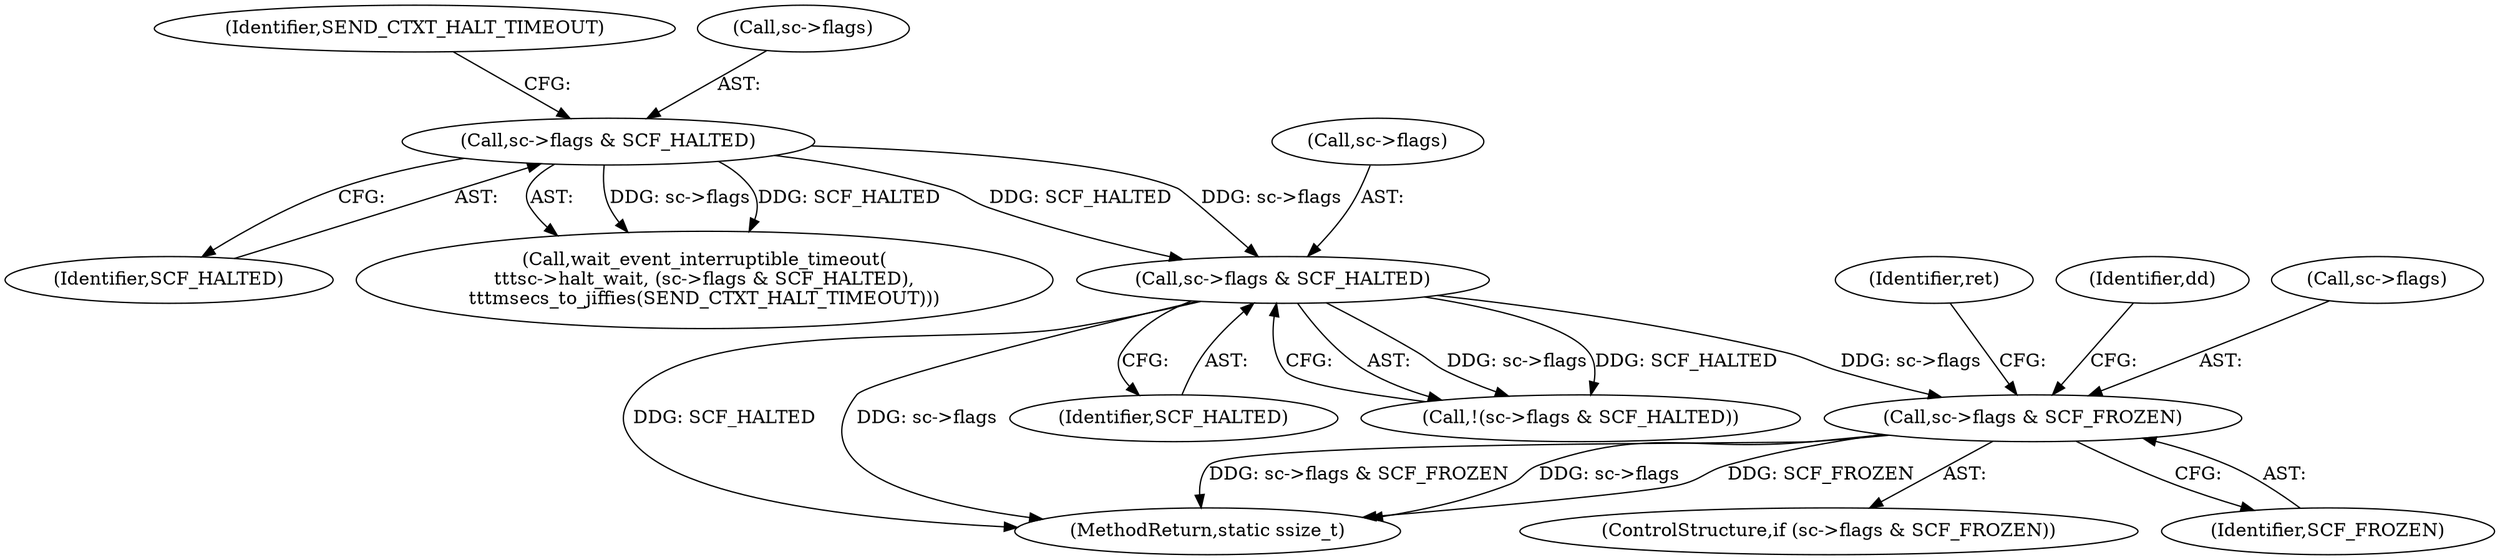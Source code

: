 digraph "0_linux_e6bd18f57aad1a2d1ef40e646d03ed0f2515c9e3_3@pointer" {
"1000583" [label="(Call,sc->flags & SCF_FROZEN)"];
"1000571" [label="(Call,sc->flags & SCF_HALTED)"];
"1000562" [label="(Call,sc->flags & SCF_HALTED)"];
"1000571" [label="(Call,sc->flags & SCF_HALTED)"];
"1000641" [label="(Identifier,ret)"];
"1000570" [label="(Call,!(sc->flags & SCF_HALTED))"];
"1000562" [label="(Call,sc->flags & SCF_HALTED)"];
"1000566" [label="(Identifier,SCF_HALTED)"];
"1000587" [label="(Identifier,SCF_FROZEN)"];
"1000568" [label="(Identifier,SEND_CTXT_HALT_TIMEOUT)"];
"1000591" [label="(Identifier,dd)"];
"1000558" [label="(Call,wait_event_interruptible_timeout(\n\t\t\tsc->halt_wait, (sc->flags & SCF_HALTED),\n\t\t\tmsecs_to_jiffies(SEND_CTXT_HALT_TIMEOUT)))"];
"1000572" [label="(Call,sc->flags)"];
"1000583" [label="(Call,sc->flags & SCF_FROZEN)"];
"1000584" [label="(Call,sc->flags)"];
"1000672" [label="(MethodReturn,static ssize_t)"];
"1000563" [label="(Call,sc->flags)"];
"1000575" [label="(Identifier,SCF_HALTED)"];
"1000582" [label="(ControlStructure,if (sc->flags & SCF_FROZEN))"];
"1000583" -> "1000582"  [label="AST: "];
"1000583" -> "1000587"  [label="CFG: "];
"1000584" -> "1000583"  [label="AST: "];
"1000587" -> "1000583"  [label="AST: "];
"1000591" -> "1000583"  [label="CFG: "];
"1000641" -> "1000583"  [label="CFG: "];
"1000583" -> "1000672"  [label="DDG: sc->flags & SCF_FROZEN"];
"1000583" -> "1000672"  [label="DDG: sc->flags"];
"1000583" -> "1000672"  [label="DDG: SCF_FROZEN"];
"1000571" -> "1000583"  [label="DDG: sc->flags"];
"1000571" -> "1000570"  [label="AST: "];
"1000571" -> "1000575"  [label="CFG: "];
"1000572" -> "1000571"  [label="AST: "];
"1000575" -> "1000571"  [label="AST: "];
"1000570" -> "1000571"  [label="CFG: "];
"1000571" -> "1000672"  [label="DDG: SCF_HALTED"];
"1000571" -> "1000672"  [label="DDG: sc->flags"];
"1000571" -> "1000570"  [label="DDG: sc->flags"];
"1000571" -> "1000570"  [label="DDG: SCF_HALTED"];
"1000562" -> "1000571"  [label="DDG: sc->flags"];
"1000562" -> "1000571"  [label="DDG: SCF_HALTED"];
"1000562" -> "1000558"  [label="AST: "];
"1000562" -> "1000566"  [label="CFG: "];
"1000563" -> "1000562"  [label="AST: "];
"1000566" -> "1000562"  [label="AST: "];
"1000568" -> "1000562"  [label="CFG: "];
"1000562" -> "1000558"  [label="DDG: sc->flags"];
"1000562" -> "1000558"  [label="DDG: SCF_HALTED"];
}
